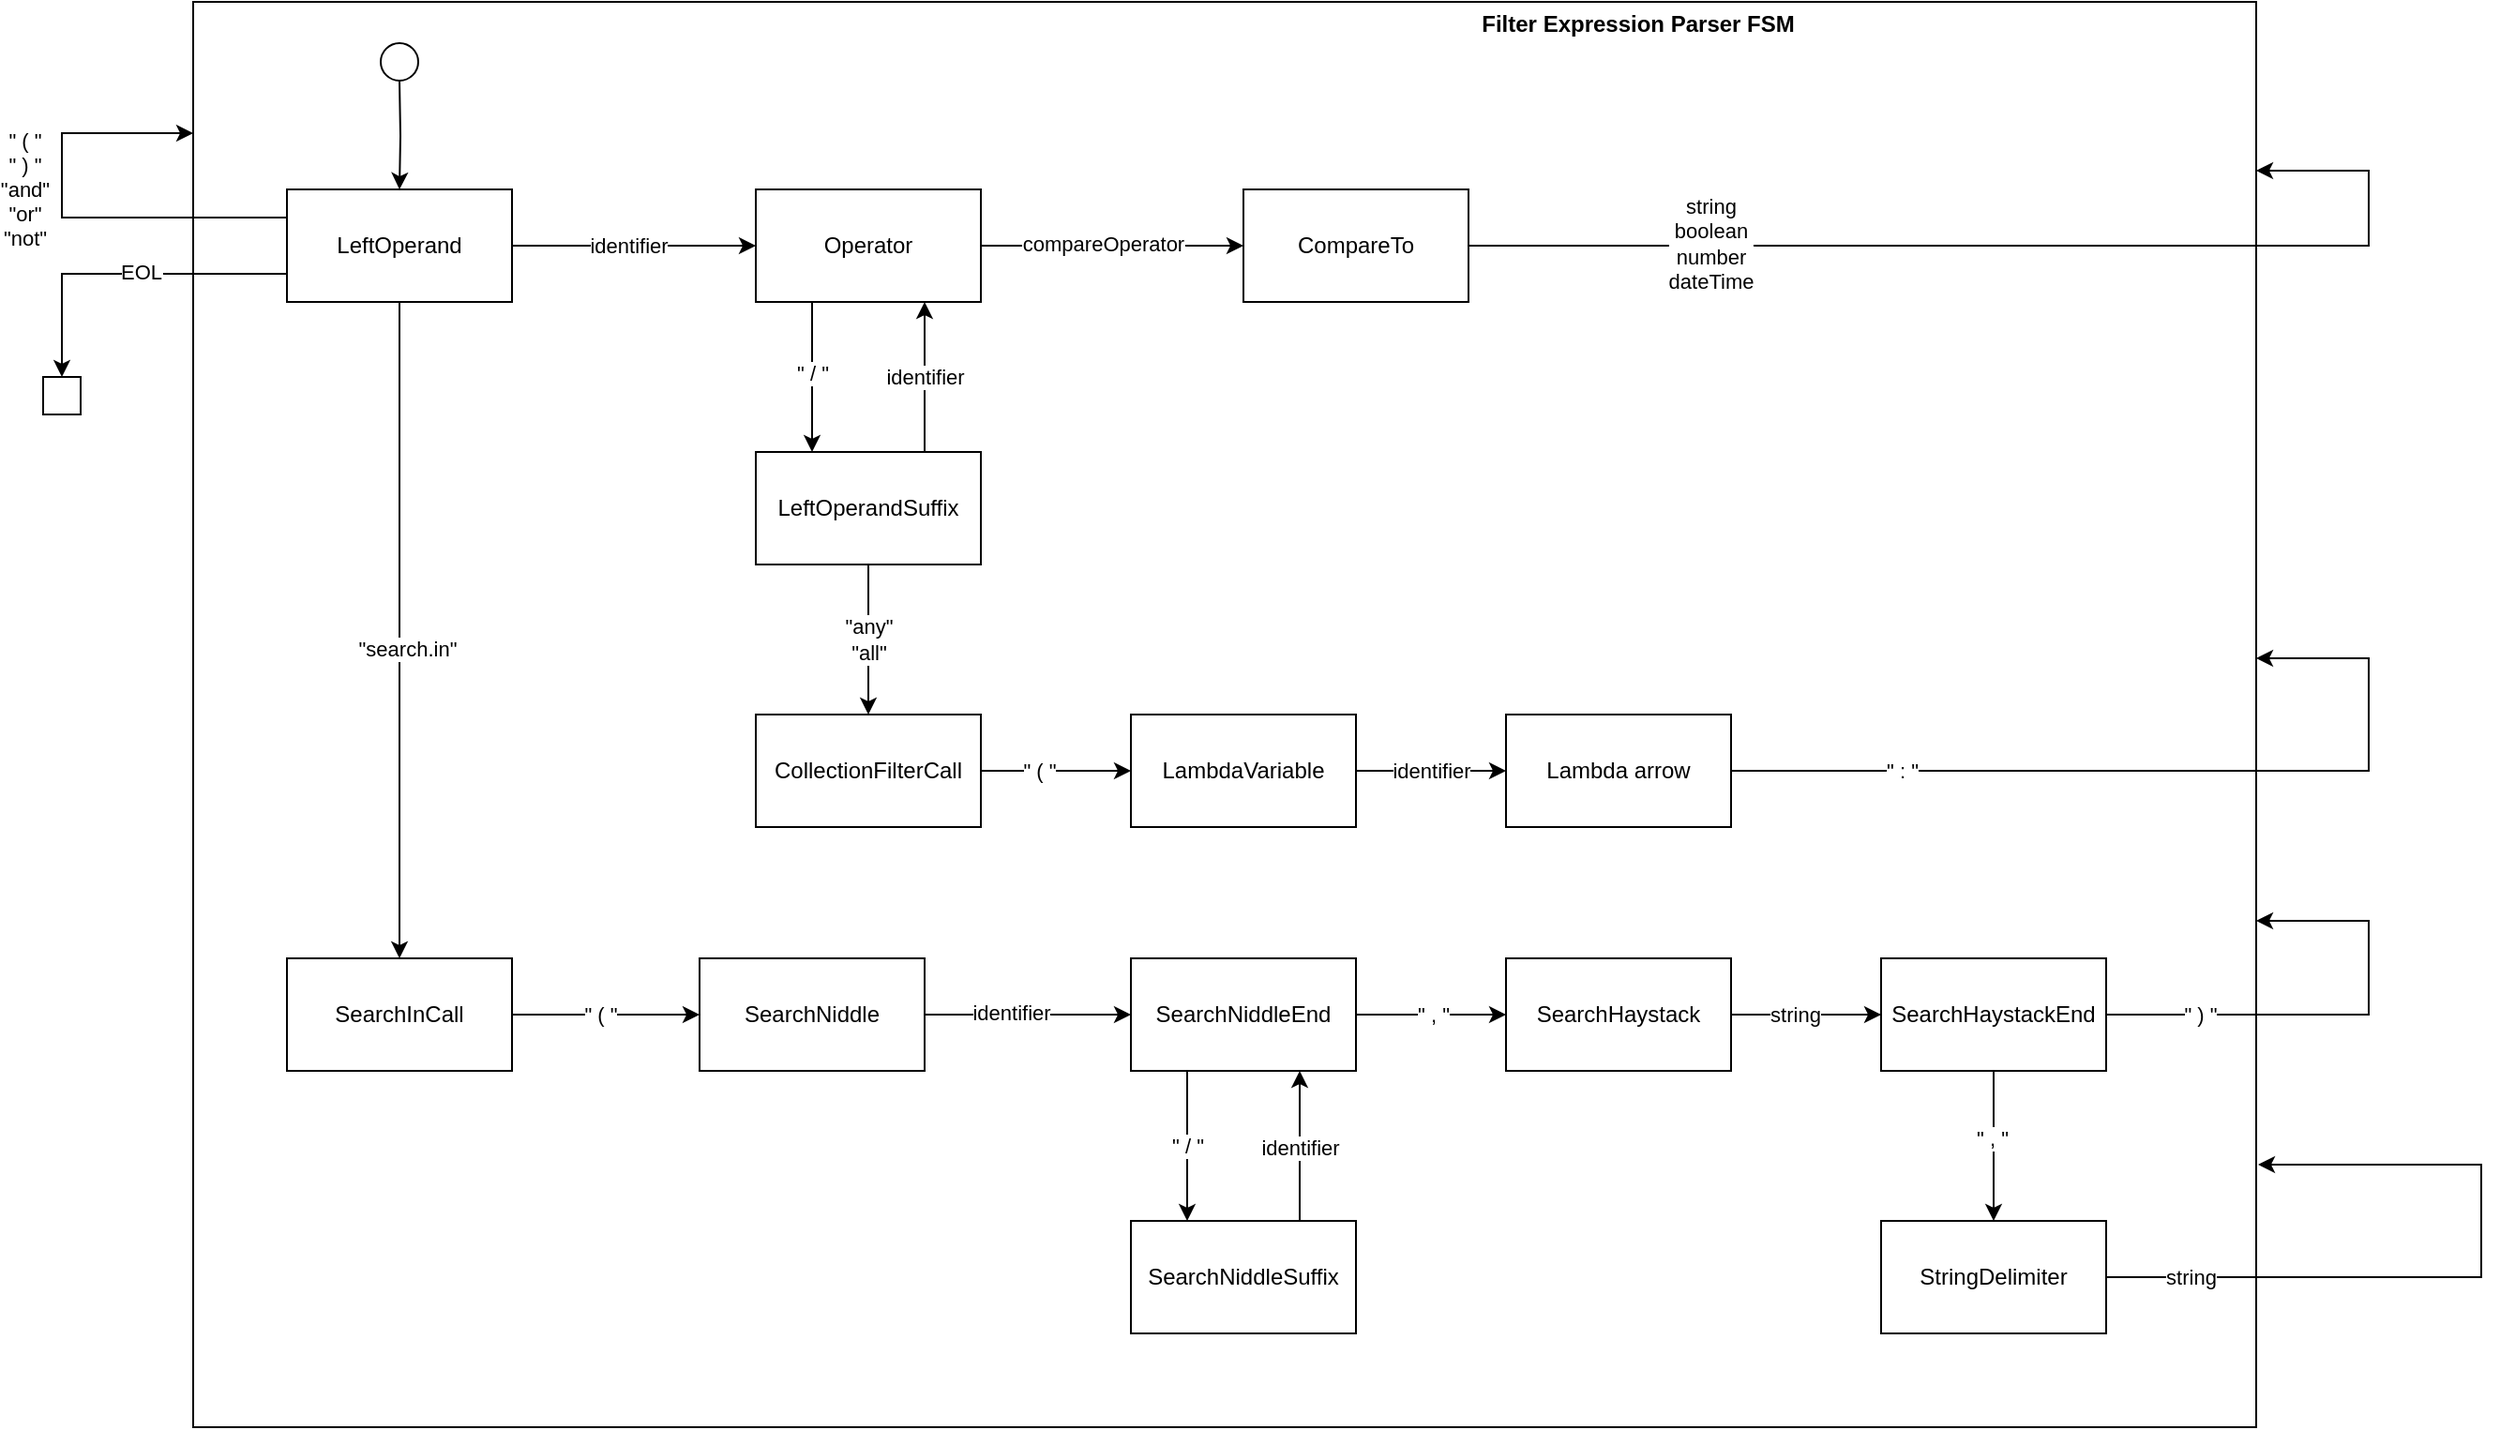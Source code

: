 <mxfile version="14.7.7" type="github">
  <diagram id="NPYjOUtkDDTUSV19O3E9" name="Page-1">
    <mxGraphModel dx="1183" dy="1046" grid="1" gridSize="10" guides="1" tooltips="1" connect="1" arrows="1" fold="1" page="1" pageScale="1" pageWidth="2000" pageHeight="1500" math="0" shadow="0">
      <root>
        <mxCell id="0" />
        <mxCell id="1" parent="0" />
        <mxCell id="MjyXbMBZ2KzJ7uzi0zgh-36" value="" style="rounded=0;whiteSpace=wrap;html=1;" vertex="1" parent="1">
          <mxGeometry x="200" y="60" width="1100" height="760" as="geometry" />
        </mxCell>
        <mxCell id="X5cJB58l0Eja5Me0La9I-2" style="edgeStyle=orthogonalEdgeStyle;rounded=0;orthogonalLoop=1;jettySize=auto;html=1;" parent="1" source="X5cJB58l0Eja5Me0La9I-1" edge="1">
          <mxGeometry relative="1" as="geometry">
            <mxPoint x="500" y="190" as="targetPoint" />
          </mxGeometry>
        </mxCell>
        <mxCell id="X5cJB58l0Eja5Me0La9I-4" value="Text" style="edgeLabel;html=1;align=center;verticalAlign=middle;resizable=0;points=[];" parent="X5cJB58l0Eja5Me0La9I-2" vertex="1" connectable="0">
          <mxGeometry x="0.093" y="2" relative="1" as="geometry">
            <mxPoint x="-11" y="2" as="offset" />
          </mxGeometry>
        </mxCell>
        <mxCell id="X5cJB58l0Eja5Me0La9I-18" value="identifier" style="edgeLabel;html=1;align=center;verticalAlign=middle;resizable=0;points=[];" parent="X5cJB58l0Eja5Me0La9I-2" vertex="1" connectable="0">
          <mxGeometry x="-0.061" relative="1" as="geometry">
            <mxPoint as="offset" />
          </mxGeometry>
        </mxCell>
        <mxCell id="MjyXbMBZ2KzJ7uzi0zgh-40" style="edgeStyle=orthogonalEdgeStyle;rounded=0;orthogonalLoop=1;jettySize=auto;html=1;exitX=0;exitY=0.25;exitDx=0;exitDy=0;" edge="1" parent="1" source="X5cJB58l0Eja5Me0La9I-1">
          <mxGeometry relative="1" as="geometry">
            <mxPoint x="200" y="130" as="targetPoint" />
            <Array as="points">
              <mxPoint x="130" y="175" />
              <mxPoint x="130" y="130" />
            </Array>
          </mxGeometry>
        </mxCell>
        <mxCell id="MjyXbMBZ2KzJ7uzi0zgh-41" value="&quot; ( &quot;&lt;br&gt;&quot; ) &quot;&lt;br&gt;&quot;and&quot;&lt;br&gt;&quot;or&quot;&lt;br&gt;&quot;not&quot;" style="edgeLabel;html=1;align=center;verticalAlign=middle;resizable=0;points=[];" vertex="1" connectable="0" parent="MjyXbMBZ2KzJ7uzi0zgh-40">
          <mxGeometry x="-0.539" relative="1" as="geometry">
            <mxPoint x="-86" y="-15" as="offset" />
          </mxGeometry>
        </mxCell>
        <mxCell id="MjyXbMBZ2KzJ7uzi0zgh-50" style="edgeStyle=orthogonalEdgeStyle;rounded=0;orthogonalLoop=1;jettySize=auto;html=1;exitX=0.5;exitY=1;exitDx=0;exitDy=0;entryX=0.5;entryY=0;entryDx=0;entryDy=0;" edge="1" parent="1" source="X5cJB58l0Eja5Me0La9I-1" target="MjyXbMBZ2KzJ7uzi0zgh-49">
          <mxGeometry relative="1" as="geometry" />
        </mxCell>
        <mxCell id="MjyXbMBZ2KzJ7uzi0zgh-51" value="&quot;search.in&quot;" style="edgeLabel;html=1;align=center;verticalAlign=middle;resizable=0;points=[];" vertex="1" connectable="0" parent="MjyXbMBZ2KzJ7uzi0zgh-50">
          <mxGeometry x="0.055" y="4" relative="1" as="geometry">
            <mxPoint as="offset" />
          </mxGeometry>
        </mxCell>
        <mxCell id="MjyXbMBZ2KzJ7uzi0zgh-57" style="edgeStyle=orthogonalEdgeStyle;rounded=0;orthogonalLoop=1;jettySize=auto;html=1;exitX=0;exitY=0.75;exitDx=0;exitDy=0;entryX=0.5;entryY=0;entryDx=0;entryDy=0;" edge="1" parent="1" source="X5cJB58l0Eja5Me0La9I-1" target="MjyXbMBZ2KzJ7uzi0zgh-56">
          <mxGeometry relative="1" as="geometry" />
        </mxCell>
        <mxCell id="MjyXbMBZ2KzJ7uzi0zgh-58" value="EOL" style="edgeLabel;html=1;align=center;verticalAlign=middle;resizable=0;points=[];" vertex="1" connectable="0" parent="MjyXbMBZ2KzJ7uzi0zgh-57">
          <mxGeometry x="-0.107" y="-1" relative="1" as="geometry">
            <mxPoint as="offset" />
          </mxGeometry>
        </mxCell>
        <mxCell id="X5cJB58l0Eja5Me0La9I-1" value="LeftOperand" style="rounded=0;whiteSpace=wrap;html=1;" parent="1" vertex="1">
          <mxGeometry x="250" y="160" width="120" height="60" as="geometry" />
        </mxCell>
        <mxCell id="X5cJB58l0Eja5Me0La9I-7" value="" style="edgeStyle=orthogonalEdgeStyle;rounded=0;orthogonalLoop=1;jettySize=auto;html=1;" parent="1" source="X5cJB58l0Eja5Me0La9I-3" target="X5cJB58l0Eja5Me0La9I-6" edge="1">
          <mxGeometry relative="1" as="geometry">
            <Array as="points">
              <mxPoint x="690" y="190" />
              <mxPoint x="690" y="190" />
            </Array>
          </mxGeometry>
        </mxCell>
        <mxCell id="X5cJB58l0Eja5Me0La9I-19" value="compareOperator" style="edgeLabel;html=1;align=center;verticalAlign=middle;resizable=0;points=[];" parent="X5cJB58l0Eja5Me0La9I-7" vertex="1" connectable="0">
          <mxGeometry x="-0.076" y="1" relative="1" as="geometry">
            <mxPoint as="offset" />
          </mxGeometry>
        </mxCell>
        <mxCell id="X5cJB58l0Eja5Me0La9I-10" value="" style="edgeStyle=orthogonalEdgeStyle;rounded=0;orthogonalLoop=1;jettySize=auto;html=1;entryX=0.75;entryY=1;entryDx=0;entryDy=0;" parent="1" target="X5cJB58l0Eja5Me0La9I-3" edge="1">
          <mxGeometry relative="1" as="geometry">
            <mxPoint x="500" y="260" as="targetPoint" />
            <Array as="points">
              <mxPoint x="590" y="300" />
            </Array>
            <mxPoint x="590" y="300" as="sourcePoint" />
          </mxGeometry>
        </mxCell>
        <mxCell id="X5cJB58l0Eja5Me0La9I-17" value="identifier" style="edgeLabel;html=1;align=center;verticalAlign=middle;resizable=0;points=[];" parent="X5cJB58l0Eja5Me0La9I-10" vertex="1" connectable="0">
          <mxGeometry x="0.39" relative="1" as="geometry">
            <mxPoint y="15" as="offset" />
          </mxGeometry>
        </mxCell>
        <mxCell id="X5cJB58l0Eja5Me0La9I-12" value="" style="edgeStyle=orthogonalEdgeStyle;rounded=0;orthogonalLoop=1;jettySize=auto;html=1;exitX=0.25;exitY=1;exitDx=0;exitDy=0;entryX=0.25;entryY=0;entryDx=0;entryDy=0;" parent="1" source="X5cJB58l0Eja5Me0La9I-3" edge="1">
          <mxGeometry relative="1" as="geometry">
            <mxPoint x="530" y="300" as="targetPoint" />
          </mxGeometry>
        </mxCell>
        <mxCell id="X5cJB58l0Eja5Me0La9I-15" value="&amp;nbsp;/&amp;nbsp;" style="edgeLabel;html=1;align=center;verticalAlign=middle;resizable=0;points=[];" parent="X5cJB58l0Eja5Me0La9I-12" vertex="1" connectable="0">
          <mxGeometry x="-0.071" relative="1" as="geometry">
            <mxPoint as="offset" />
          </mxGeometry>
        </mxCell>
        <mxCell id="X5cJB58l0Eja5Me0La9I-16" value="&quot; / &quot;" style="edgeLabel;html=1;align=center;verticalAlign=middle;resizable=0;points=[];" parent="X5cJB58l0Eja5Me0La9I-12" vertex="1" connectable="0">
          <mxGeometry x="-0.071" relative="1" as="geometry">
            <mxPoint as="offset" />
          </mxGeometry>
        </mxCell>
        <mxCell id="X5cJB58l0Eja5Me0La9I-3" value="Operator" style="rounded=0;whiteSpace=wrap;html=1;" parent="1" vertex="1">
          <mxGeometry x="500" y="160" width="120" height="60" as="geometry" />
        </mxCell>
        <mxCell id="MjyXbMBZ2KzJ7uzi0zgh-39" style="edgeStyle=orthogonalEdgeStyle;rounded=0;orthogonalLoop=1;jettySize=auto;html=1;" edge="1" parent="1" source="X5cJB58l0Eja5Me0La9I-6">
          <mxGeometry relative="1" as="geometry">
            <mxPoint x="1300" y="150" as="targetPoint" />
            <Array as="points">
              <mxPoint x="1360" y="190" />
              <mxPoint x="1360" y="150" />
            </Array>
          </mxGeometry>
        </mxCell>
        <mxCell id="MjyXbMBZ2KzJ7uzi0zgh-79" value="string&lt;br&gt;boolean&lt;br&gt;number&lt;br&gt;dateTime" style="edgeLabel;html=1;align=center;verticalAlign=middle;resizable=0;points=[];" vertex="1" connectable="0" parent="MjyXbMBZ2KzJ7uzi0zgh-39">
          <mxGeometry x="-0.555" y="1" relative="1" as="geometry">
            <mxPoint as="offset" />
          </mxGeometry>
        </mxCell>
        <mxCell id="X5cJB58l0Eja5Me0La9I-6" value="CompareTo" style="rounded=0;whiteSpace=wrap;html=1;" parent="1" vertex="1">
          <mxGeometry x="760" y="160" width="120" height="60" as="geometry" />
        </mxCell>
        <mxCell id="X5cJB58l0Eja5Me0La9I-23" value="" style="edgeStyle=orthogonalEdgeStyle;rounded=0;orthogonalLoop=1;jettySize=auto;html=1;" parent="1" source="X5cJB58l0Eja5Me0La9I-20" target="X5cJB58l0Eja5Me0La9I-22" edge="1">
          <mxGeometry relative="1" as="geometry">
            <Array as="points">
              <mxPoint x="660" y="470" />
              <mxPoint x="660" y="470" />
            </Array>
          </mxGeometry>
        </mxCell>
        <mxCell id="MjyXbMBZ2KzJ7uzi0zgh-29" value="&quot; ( &quot;" style="edgeLabel;html=1;align=center;verticalAlign=middle;resizable=0;points=[];" vertex="1" connectable="0" parent="X5cJB58l0Eja5Me0La9I-23">
          <mxGeometry x="-0.232" relative="1" as="geometry">
            <mxPoint as="offset" />
          </mxGeometry>
        </mxCell>
        <mxCell id="X5cJB58l0Eja5Me0La9I-20" value="CollectionFilterCall" style="rounded=0;whiteSpace=wrap;html=1;" parent="1" vertex="1">
          <mxGeometry x="500" y="440" width="120" height="60" as="geometry" />
        </mxCell>
        <mxCell id="X5cJB58l0Eja5Me0La9I-25" value="" style="edgeStyle=orthogonalEdgeStyle;rounded=0;orthogonalLoop=1;jettySize=auto;html=1;" parent="1" source="X5cJB58l0Eja5Me0La9I-22" target="X5cJB58l0Eja5Me0La9I-24" edge="1">
          <mxGeometry relative="1" as="geometry" />
        </mxCell>
        <mxCell id="MjyXbMBZ2KzJ7uzi0zgh-30" value="identifier" style="edgeLabel;html=1;align=center;verticalAlign=middle;resizable=0;points=[];" vertex="1" connectable="0" parent="X5cJB58l0Eja5Me0La9I-25">
          <mxGeometry x="-0.328" relative="1" as="geometry">
            <mxPoint x="13" as="offset" />
          </mxGeometry>
        </mxCell>
        <mxCell id="X5cJB58l0Eja5Me0La9I-22" value="LambdaVariable" style="rounded=0;whiteSpace=wrap;html=1;" parent="1" vertex="1">
          <mxGeometry x="700" y="440" width="120" height="60" as="geometry" />
        </mxCell>
        <mxCell id="MjyXbMBZ2KzJ7uzi0zgh-43" style="edgeStyle=orthogonalEdgeStyle;rounded=0;orthogonalLoop=1;jettySize=auto;html=1;exitX=1;exitY=0.5;exitDx=0;exitDy=0;" edge="1" parent="1" source="X5cJB58l0Eja5Me0La9I-24">
          <mxGeometry relative="1" as="geometry">
            <mxPoint x="1300" y="410" as="targetPoint" />
            <Array as="points">
              <mxPoint x="1360" y="470" />
              <mxPoint x="1360" y="410" />
            </Array>
          </mxGeometry>
        </mxCell>
        <mxCell id="MjyXbMBZ2KzJ7uzi0zgh-44" value="&quot; : &quot;" style="edgeLabel;html=1;align=center;verticalAlign=middle;resizable=0;points=[];" vertex="1" connectable="0" parent="MjyXbMBZ2KzJ7uzi0zgh-43">
          <mxGeometry x="-0.248" y="-1" relative="1" as="geometry">
            <mxPoint x="-82" y="-1" as="offset" />
          </mxGeometry>
        </mxCell>
        <mxCell id="X5cJB58l0Eja5Me0La9I-24" value="Lambda arrow" style="rounded=0;whiteSpace=wrap;html=1;" parent="1" vertex="1">
          <mxGeometry x="900" y="440" width="120" height="60" as="geometry" />
        </mxCell>
        <mxCell id="MjyXbMBZ2KzJ7uzi0zgh-27" style="edgeStyle=orthogonalEdgeStyle;rounded=0;orthogonalLoop=1;jettySize=auto;html=1;entryX=0.5;entryY=0;entryDx=0;entryDy=0;" edge="1" parent="1" source="MjyXbMBZ2KzJ7uzi0zgh-3" target="X5cJB58l0Eja5Me0La9I-20">
          <mxGeometry relative="1" as="geometry" />
        </mxCell>
        <mxCell id="MjyXbMBZ2KzJ7uzi0zgh-28" value="&quot;any&quot;&lt;br&gt;&quot;all&quot;" style="edgeLabel;html=1;align=center;verticalAlign=middle;resizable=0;points=[];" vertex="1" connectable="0" parent="MjyXbMBZ2KzJ7uzi0zgh-27">
          <mxGeometry x="-0.328" relative="1" as="geometry">
            <mxPoint y="13" as="offset" />
          </mxGeometry>
        </mxCell>
        <mxCell id="MjyXbMBZ2KzJ7uzi0zgh-3" value="LeftOperandSuffix" style="rounded=0;whiteSpace=wrap;html=1;" vertex="1" parent="1">
          <mxGeometry x="500" y="300" width="120" height="60" as="geometry" />
        </mxCell>
        <mxCell id="MjyXbMBZ2KzJ7uzi0zgh-33" style="edgeStyle=orthogonalEdgeStyle;rounded=0;orthogonalLoop=1;jettySize=auto;html=1;entryX=0.5;entryY=0;entryDx=0;entryDy=0;" edge="1" parent="1" target="X5cJB58l0Eja5Me0La9I-1">
          <mxGeometry relative="1" as="geometry">
            <mxPoint x="310" y="102" as="sourcePoint" />
          </mxGeometry>
        </mxCell>
        <mxCell id="MjyXbMBZ2KzJ7uzi0zgh-34" value="" style="ellipse;whiteSpace=wrap;html=1;aspect=fixed;" vertex="1" parent="1">
          <mxGeometry x="300" y="82" width="20" height="20" as="geometry" />
        </mxCell>
        <mxCell id="MjyXbMBZ2KzJ7uzi0zgh-45" value="Filter Expression Parser FSM" style="text;html=1;align=center;verticalAlign=middle;resizable=0;points=[];autosize=1;strokeColor=none;fontStyle=1" vertex="1" parent="1">
          <mxGeometry x="880" y="62" width="180" height="20" as="geometry" />
        </mxCell>
        <mxCell id="MjyXbMBZ2KzJ7uzi0zgh-53" value="" style="edgeStyle=orthogonalEdgeStyle;rounded=0;orthogonalLoop=1;jettySize=auto;html=1;" edge="1" parent="1" source="MjyXbMBZ2KzJ7uzi0zgh-49" target="MjyXbMBZ2KzJ7uzi0zgh-52">
          <mxGeometry relative="1" as="geometry" />
        </mxCell>
        <mxCell id="MjyXbMBZ2KzJ7uzi0zgh-54" value="&quot; ( &quot;" style="edgeLabel;html=1;align=center;verticalAlign=middle;resizable=0;points=[];" vertex="1" connectable="0" parent="MjyXbMBZ2KzJ7uzi0zgh-53">
          <mxGeometry x="-0.304" y="-1" relative="1" as="geometry">
            <mxPoint x="12" y="-1" as="offset" />
          </mxGeometry>
        </mxCell>
        <mxCell id="MjyXbMBZ2KzJ7uzi0zgh-49" value="SearchInCall" style="whiteSpace=wrap;html=1;" vertex="1" parent="1">
          <mxGeometry x="250" y="570" width="120" height="60" as="geometry" />
        </mxCell>
        <mxCell id="MjyXbMBZ2KzJ7uzi0zgh-60" value="" style="edgeStyle=orthogonalEdgeStyle;rounded=0;orthogonalLoop=1;jettySize=auto;html=1;" edge="1" parent="1" source="MjyXbMBZ2KzJ7uzi0zgh-52" target="MjyXbMBZ2KzJ7uzi0zgh-59">
          <mxGeometry relative="1" as="geometry" />
        </mxCell>
        <mxCell id="MjyXbMBZ2KzJ7uzi0zgh-67" value="identifier" style="edgeLabel;html=1;align=center;verticalAlign=middle;resizable=0;points=[];" vertex="1" connectable="0" parent="MjyXbMBZ2KzJ7uzi0zgh-60">
          <mxGeometry x="-0.162" y="1" relative="1" as="geometry">
            <mxPoint as="offset" />
          </mxGeometry>
        </mxCell>
        <mxCell id="MjyXbMBZ2KzJ7uzi0zgh-62" value="" style="edgeStyle=orthogonalEdgeStyle;rounded=0;orthogonalLoop=1;jettySize=auto;html=1;exitX=0.25;exitY=1;exitDx=0;exitDy=0;entryX=0.25;entryY=0;entryDx=0;entryDy=0;" edge="1" parent="1" source="MjyXbMBZ2KzJ7uzi0zgh-59" target="MjyXbMBZ2KzJ7uzi0zgh-61">
          <mxGeometry relative="1" as="geometry">
            <Array as="points">
              <mxPoint x="730" y="650" />
              <mxPoint x="730" y="650" />
            </Array>
          </mxGeometry>
        </mxCell>
        <mxCell id="MjyXbMBZ2KzJ7uzi0zgh-64" value="&quot; / &quot;" style="edgeLabel;html=1;align=center;verticalAlign=middle;resizable=0;points=[];" vertex="1" connectable="0" parent="MjyXbMBZ2KzJ7uzi0zgh-62">
          <mxGeometry x="-0.199" relative="1" as="geometry">
            <mxPoint y="8" as="offset" />
          </mxGeometry>
        </mxCell>
        <mxCell id="MjyXbMBZ2KzJ7uzi0zgh-52" value="SearchNiddle" style="whiteSpace=wrap;html=1;" vertex="1" parent="1">
          <mxGeometry x="470" y="570" width="120" height="60" as="geometry" />
        </mxCell>
        <mxCell id="MjyXbMBZ2KzJ7uzi0zgh-56" value="" style="rounded=0;whiteSpace=wrap;html=1;" vertex="1" parent="1">
          <mxGeometry x="120" y="260" width="20" height="20" as="geometry" />
        </mxCell>
        <mxCell id="MjyXbMBZ2KzJ7uzi0zgh-69" value="" style="edgeStyle=orthogonalEdgeStyle;rounded=0;orthogonalLoop=1;jettySize=auto;html=1;" edge="1" parent="1" source="MjyXbMBZ2KzJ7uzi0zgh-59" target="MjyXbMBZ2KzJ7uzi0zgh-68">
          <mxGeometry relative="1" as="geometry" />
        </mxCell>
        <mxCell id="MjyXbMBZ2KzJ7uzi0zgh-70" value="&quot; , &quot;" style="edgeLabel;html=1;align=center;verticalAlign=middle;resizable=0;points=[];" vertex="1" connectable="0" parent="MjyXbMBZ2KzJ7uzi0zgh-69">
          <mxGeometry x="-0.162" y="1" relative="1" as="geometry">
            <mxPoint x="7" y="1" as="offset" />
          </mxGeometry>
        </mxCell>
        <mxCell id="MjyXbMBZ2KzJ7uzi0zgh-59" value="SearchNiddleEnd" style="whiteSpace=wrap;html=1;" vertex="1" parent="1">
          <mxGeometry x="700" y="570" width="120" height="60" as="geometry" />
        </mxCell>
        <mxCell id="MjyXbMBZ2KzJ7uzi0zgh-63" style="edgeStyle=orthogonalEdgeStyle;rounded=0;orthogonalLoop=1;jettySize=auto;html=1;exitX=0.75;exitY=0;exitDx=0;exitDy=0;" edge="1" parent="1" source="MjyXbMBZ2KzJ7uzi0zgh-61">
          <mxGeometry relative="1" as="geometry">
            <mxPoint x="790" y="630" as="targetPoint" />
            <Array as="points">
              <mxPoint x="790" y="630" />
            </Array>
          </mxGeometry>
        </mxCell>
        <mxCell id="MjyXbMBZ2KzJ7uzi0zgh-66" value="identifier" style="edgeLabel;html=1;align=center;verticalAlign=middle;resizable=0;points=[];" vertex="1" connectable="0" parent="MjyXbMBZ2KzJ7uzi0zgh-63">
          <mxGeometry x="0.267" relative="1" as="geometry">
            <mxPoint y="11" as="offset" />
          </mxGeometry>
        </mxCell>
        <mxCell id="MjyXbMBZ2KzJ7uzi0zgh-61" value="SearchNiddleSuffix" style="whiteSpace=wrap;html=1;" vertex="1" parent="1">
          <mxGeometry x="700" y="710" width="120" height="60" as="geometry" />
        </mxCell>
        <mxCell id="MjyXbMBZ2KzJ7uzi0zgh-72" value="" style="edgeStyle=orthogonalEdgeStyle;rounded=0;orthogonalLoop=1;jettySize=auto;html=1;" edge="1" parent="1" source="MjyXbMBZ2KzJ7uzi0zgh-68" target="MjyXbMBZ2KzJ7uzi0zgh-71">
          <mxGeometry relative="1" as="geometry" />
        </mxCell>
        <mxCell id="MjyXbMBZ2KzJ7uzi0zgh-84" value="&quot; , &quot;" style="edgeLabel;html=1;align=center;verticalAlign=middle;resizable=0;points=[];" vertex="1" connectable="0" parent="MjyXbMBZ2KzJ7uzi0zgh-72">
          <mxGeometry x="0.648" y="-1" relative="1" as="geometry">
            <mxPoint as="offset" />
          </mxGeometry>
        </mxCell>
        <mxCell id="MjyXbMBZ2KzJ7uzi0zgh-73" style="edgeStyle=orthogonalEdgeStyle;rounded=0;orthogonalLoop=1;jettySize=auto;html=1;exitX=1;exitY=0.5;exitDx=0;exitDy=0;" edge="1" parent="1" source="MjyXbMBZ2KzJ7uzi0zgh-75">
          <mxGeometry relative="1" as="geometry">
            <mxPoint x="1200" y="600" as="sourcePoint" />
            <mxPoint x="1300" y="550" as="targetPoint" />
            <Array as="points">
              <mxPoint x="1360" y="600" />
              <mxPoint x="1360" y="550" />
            </Array>
          </mxGeometry>
        </mxCell>
        <mxCell id="MjyXbMBZ2KzJ7uzi0zgh-74" value="&quot; ) &quot;" style="edgeLabel;html=1;align=center;verticalAlign=middle;resizable=0;points=[];" vertex="1" connectable="0" parent="MjyXbMBZ2KzJ7uzi0zgh-73">
          <mxGeometry x="-0.428" y="-1" relative="1" as="geometry">
            <mxPoint x="-22" y="-1" as="offset" />
          </mxGeometry>
        </mxCell>
        <mxCell id="MjyXbMBZ2KzJ7uzi0zgh-76" value="" style="edgeStyle=orthogonalEdgeStyle;rounded=0;orthogonalLoop=1;jettySize=auto;html=1;" edge="1" parent="1" source="MjyXbMBZ2KzJ7uzi0zgh-68" target="MjyXbMBZ2KzJ7uzi0zgh-75">
          <mxGeometry relative="1" as="geometry" />
        </mxCell>
        <mxCell id="MjyXbMBZ2KzJ7uzi0zgh-81" value="&lt;span style=&quot;color: rgba(0 , 0 , 0 , 0) ; font-family: monospace ; font-size: 0px ; background-color: rgb(248 , 249 , 250)&quot;&gt;%3CmxGraphModel%3E%3Croot%3E%3CmxCell%20id%3D%220%22%2F%3E%3CmxCell%20id%3D%221%22%20parent%3D%220%22%2F%3E%3CmxCell%20id%3D%222%22%20value%3D%22string%22%20style%3D%22edgeLabel%3Bhtml%3D1%3Balign%3Dcenter%3BverticalAlign%3Dmiddle%3Bresizable%3D0%3Bpoints%3D%5B%5D%3B%22%20vertex%3D%221%22%20connectable%3D%220%22%20parent%3D%221%22%3E%3CmxGeometry%20x%3D%221069%22%20y%3D%22630%22%20as%3D%22geometry%22%2F%3E%3C%2FmxCell%3E%3C%2Froot%3E%3C%2FmxGraphModel%3E&lt;/span&gt;" style="edgeLabel;html=1;align=center;verticalAlign=middle;resizable=0;points=[];" vertex="1" connectable="0" parent="MjyXbMBZ2KzJ7uzi0zgh-76">
          <mxGeometry x="-0.147" y="1" relative="1" as="geometry">
            <mxPoint as="offset" />
          </mxGeometry>
        </mxCell>
        <mxCell id="MjyXbMBZ2KzJ7uzi0zgh-82" value="string" style="edgeLabel;html=1;align=center;verticalAlign=middle;resizable=0;points=[];" vertex="1" connectable="0" parent="MjyXbMBZ2KzJ7uzi0zgh-76">
          <mxGeometry x="-0.155" relative="1" as="geometry">
            <mxPoint as="offset" />
          </mxGeometry>
        </mxCell>
        <mxCell id="MjyXbMBZ2KzJ7uzi0zgh-68" value="SearchHaystack" style="whiteSpace=wrap;html=1;" vertex="1" parent="1">
          <mxGeometry x="900" y="570" width="120" height="60" as="geometry" />
        </mxCell>
        <mxCell id="MjyXbMBZ2KzJ7uzi0zgh-85" style="edgeStyle=orthogonalEdgeStyle;rounded=0;orthogonalLoop=1;jettySize=auto;html=1;exitX=1;exitY=0.5;exitDx=0;exitDy=0;" edge="1" parent="1" source="MjyXbMBZ2KzJ7uzi0zgh-71">
          <mxGeometry relative="1" as="geometry">
            <mxPoint x="1301" y="680" as="targetPoint" />
            <Array as="points">
              <mxPoint x="1420" y="740" />
              <mxPoint x="1420" y="680" />
              <mxPoint x="1301" y="680" />
            </Array>
          </mxGeometry>
        </mxCell>
        <mxCell id="MjyXbMBZ2KzJ7uzi0zgh-86" value="string" style="edgeLabel;html=1;align=center;verticalAlign=middle;resizable=0;points=[];" vertex="1" connectable="0" parent="MjyXbMBZ2KzJ7uzi0zgh-85">
          <mxGeometry x="-0.764" relative="1" as="geometry">
            <mxPoint as="offset" />
          </mxGeometry>
        </mxCell>
        <mxCell id="MjyXbMBZ2KzJ7uzi0zgh-71" value="StringDelimiter" style="whiteSpace=wrap;html=1;" vertex="1" parent="1">
          <mxGeometry x="1100" y="710" width="120" height="60" as="geometry" />
        </mxCell>
        <mxCell id="MjyXbMBZ2KzJ7uzi0zgh-75" value="SearchHaystackEnd" style="whiteSpace=wrap;html=1;" vertex="1" parent="1">
          <mxGeometry x="1100" y="570" width="120" height="60" as="geometry" />
        </mxCell>
      </root>
    </mxGraphModel>
  </diagram>
</mxfile>
